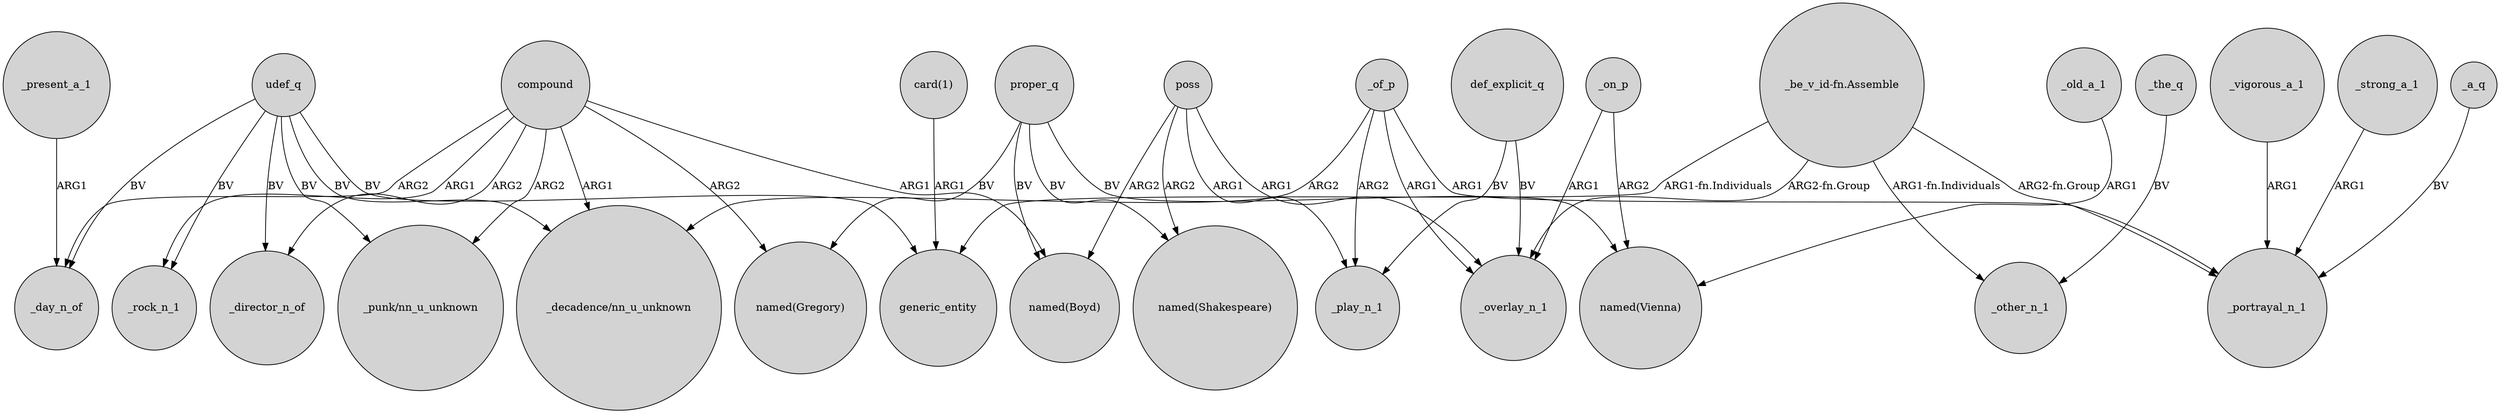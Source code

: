 digraph {
	node [shape=circle style=filled]
	udef_q -> _director_n_of [label=BV]
	"card(1)" -> generic_entity [label=ARG1]
	compound -> _director_n_of [label=ARG2]
	poss -> "named(Shakespeare)" [label=ARG2]
	compound -> _day_n_of [label=ARG2]
	"_be_v_id-fn.Assemble" -> _portrayal_n_1 [label="ARG2-fn.Group"]
	proper_q -> "named(Vienna)" [label=BV]
	_of_p -> _portrayal_n_1 [label=ARG1]
	_old_a_1 -> "named(Vienna)" [label=ARG1]
	poss -> _overlay_n_1 [label=ARG1]
	udef_q -> "_decadence/nn_u_unknown" [label=BV]
	_vigorous_a_1 -> _portrayal_n_1 [label=ARG1]
	udef_q -> generic_entity [label=BV]
	proper_q -> "named(Shakespeare)" [label=BV]
	_the_q -> _other_n_1 [label=BV]
	compound -> "_decadence/nn_u_unknown" [label=ARG1]
	"_be_v_id-fn.Assemble" -> _overlay_n_1 [label="ARG2-fn.Group"]
	udef_q -> _day_n_of [label=BV]
	_of_p -> "_decadence/nn_u_unknown" [label=ARG2]
	_strong_a_1 -> _portrayal_n_1 [label=ARG1]
	def_explicit_q -> _overlay_n_1 [label=BV]
	poss -> _play_n_1 [label=ARG1]
	compound -> "named(Gregory)" [label=ARG2]
	proper_q -> "named(Boyd)" [label=BV]
	compound -> _rock_n_1 [label=ARG1]
	udef_q -> _rock_n_1 [label=BV]
	_on_p -> "named(Vienna)" [label=ARG2]
	_a_q -> _portrayal_n_1 [label=BV]
	compound -> "_punk/nn_u_unknown" [label=ARG2]
	_of_p -> _play_n_1 [label=ARG2]
	"_be_v_id-fn.Assemble" -> _other_n_1 [label="ARG1-fn.Individuals"]
	_on_p -> _overlay_n_1 [label=ARG1]
	"_be_v_id-fn.Assemble" -> generic_entity [label="ARG1-fn.Individuals"]
	poss -> "named(Boyd)" [label=ARG2]
	proper_q -> "named(Gregory)" [label=BV]
	compound -> "named(Boyd)" [label=ARG1]
	def_explicit_q -> _play_n_1 [label=BV]
	udef_q -> "_punk/nn_u_unknown" [label=BV]
	_of_p -> _overlay_n_1 [label=ARG1]
	_present_a_1 -> _day_n_of [label=ARG1]
}

